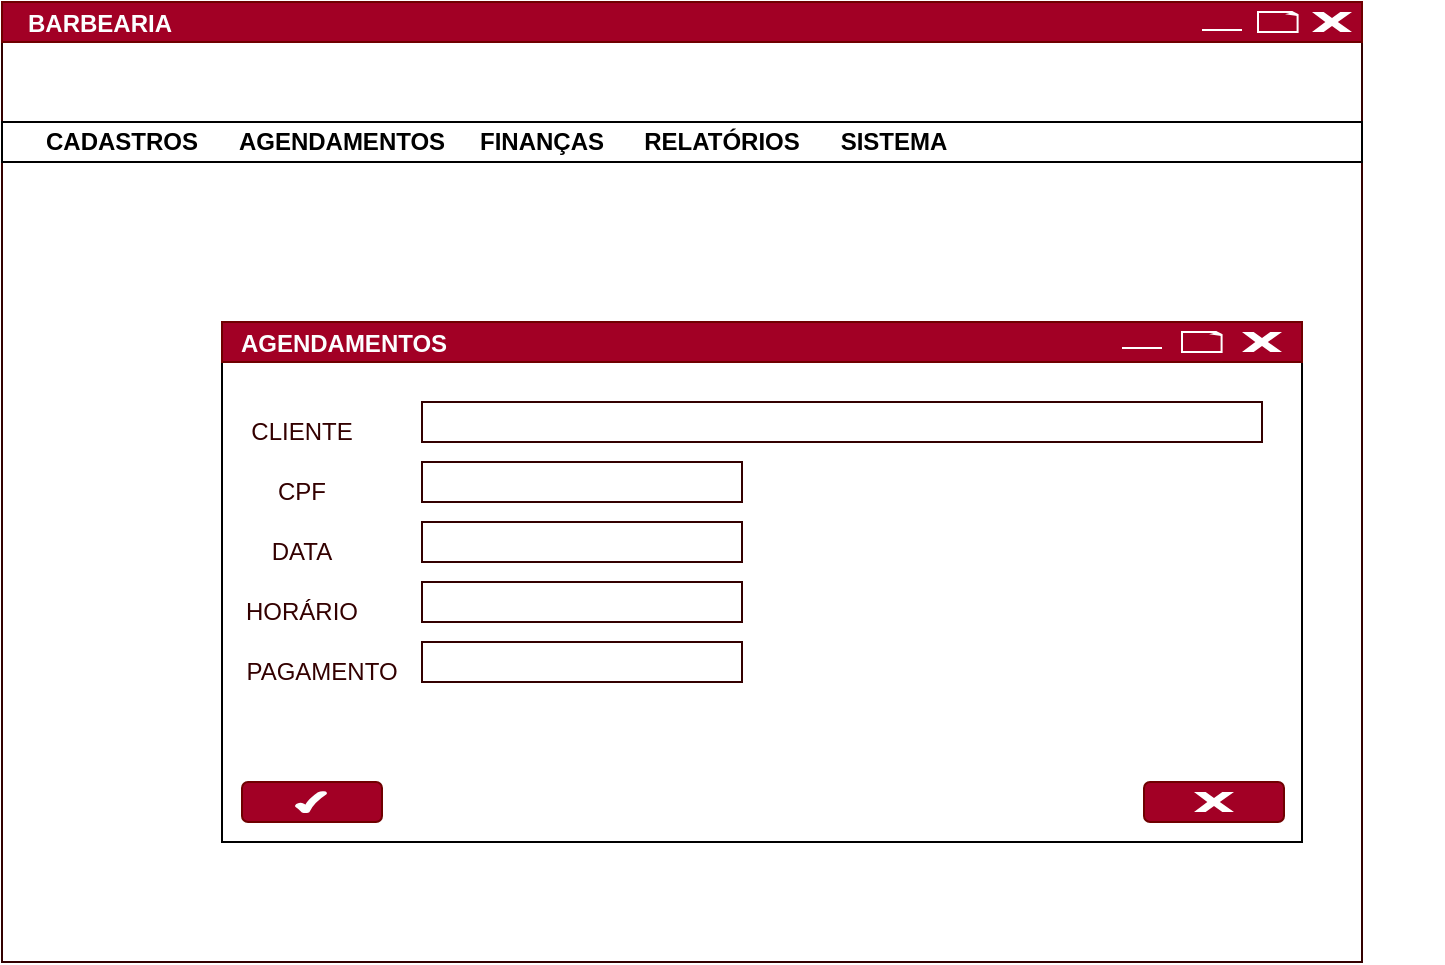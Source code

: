 <mxfile version="17.1.3" type="github">
  <diagram id="s3T_olm6coUrWhZSsFWz" name="Page-1">
    <mxGraphModel dx="955" dy="591" grid="1" gridSize="10" guides="1" tooltips="1" connect="1" arrows="1" fold="1" page="1" pageScale="1" pageWidth="827" pageHeight="1169" math="0" shadow="0">
      <root>
        <mxCell id="0" />
        <mxCell id="1" parent="0" />
        <mxCell id="sj1FuvsAlHmYrhTBf-q_-3" value="" style="rounded=0;whiteSpace=wrap;html=1;strokeColor=#330000;" parent="1" vertex="1">
          <mxGeometry x="80" y="40" width="680" height="480" as="geometry" />
        </mxCell>
        <mxCell id="sj1FuvsAlHmYrhTBf-q_-4" value="" style="rounded=0;whiteSpace=wrap;html=1;fillColor=#a20025;strokeColor=#6F0000;fontColor=#ffffff;" parent="1" vertex="1">
          <mxGeometry x="80" y="40" width="680" height="20" as="geometry" />
        </mxCell>
        <mxCell id="sj1FuvsAlHmYrhTBf-q_-5" value="" style="rounded=0;whiteSpace=wrap;html=1;" parent="1" vertex="1">
          <mxGeometry x="80" y="100" width="680" height="20" as="geometry" />
        </mxCell>
        <mxCell id="sj1FuvsAlHmYrhTBf-q_-6" value="&lt;b&gt;CADASTROS&lt;/b&gt;" style="text;html=1;strokeColor=none;fillColor=none;align=center;verticalAlign=middle;whiteSpace=wrap;rounded=0;glass=0;" parent="1" vertex="1">
          <mxGeometry x="110" y="100" width="60" height="20" as="geometry" />
        </mxCell>
        <mxCell id="sj1FuvsAlHmYrhTBf-q_-7" value="&lt;b&gt;AGENDAMENTOS&lt;/b&gt;" style="text;html=1;strokeColor=none;fillColor=none;align=center;verticalAlign=middle;whiteSpace=wrap;rounded=0;" parent="1" vertex="1">
          <mxGeometry x="220" y="100" width="60" height="20" as="geometry" />
        </mxCell>
        <mxCell id="sj1FuvsAlHmYrhTBf-q_-8" value="&lt;b&gt;FINANÇAS&lt;/b&gt;" style="text;html=1;strokeColor=none;fillColor=none;align=center;verticalAlign=middle;whiteSpace=wrap;rounded=0;glass=0;" parent="1" vertex="1">
          <mxGeometry x="320" y="100" width="60" height="20" as="geometry" />
        </mxCell>
        <mxCell id="sj1FuvsAlHmYrhTBf-q_-9" value="&lt;b&gt;RELATÓRIOS&lt;/b&gt;" style="text;html=1;strokeColor=none;fillColor=none;align=center;verticalAlign=middle;whiteSpace=wrap;rounded=0;glass=0;" parent="1" vertex="1">
          <mxGeometry x="410" y="100" width="60" height="20" as="geometry" />
        </mxCell>
        <mxCell id="sj1FuvsAlHmYrhTBf-q_-10" value="&lt;b&gt;SISTEMA&lt;/b&gt;" style="text;html=1;strokeColor=none;fillColor=none;align=center;verticalAlign=middle;whiteSpace=wrap;rounded=0;glass=0;" parent="1" vertex="1">
          <mxGeometry x="496" y="100" width="60" height="20" as="geometry" />
        </mxCell>
        <mxCell id="sj1FuvsAlHmYrhTBf-q_-11" value="" style="rounded=0;whiteSpace=wrap;html=1;glass=0;strokeColor=default;fillColor=none;" parent="1" vertex="1">
          <mxGeometry x="190" y="200" width="540" height="260" as="geometry" />
        </mxCell>
        <mxCell id="sj1FuvsAlHmYrhTBf-q_-16" value="" style="verticalLabelPosition=bottom;verticalAlign=top;html=1;shape=mxgraph.basic.x;glass=0;strokeColor=none;" parent="1" vertex="1">
          <mxGeometry x="735" y="45" width="20" height="10" as="geometry" />
        </mxCell>
        <mxCell id="sj1FuvsAlHmYrhTBf-q_-18" value="" style="whiteSpace=wrap;html=1;shape=mxgraph.basic.document;glass=0;fillColor=none;strokeColor=#FFFFFF;" parent="1" vertex="1">
          <mxGeometry x="708" y="45" width="20" height="10" as="geometry" />
        </mxCell>
        <mxCell id="sj1FuvsAlHmYrhTBf-q_-20" value="" style="line;strokeWidth=1;rotatable=0;dashed=0;labelPosition=right;align=left;verticalAlign=middle;spacingTop=0;spacingLeft=6;points=[];portConstraint=eastwest;glass=0;fillColor=none;strokeColor=#FFFFFF;" parent="1" vertex="1">
          <mxGeometry x="680" y="49" width="20" height="10" as="geometry" />
        </mxCell>
        <mxCell id="sj1FuvsAlHmYrhTBf-q_-21" value="" style="rounded=0;whiteSpace=wrap;html=1;fillColor=#a20025;strokeColor=#6F0000;fontColor=#ffffff;" parent="1" vertex="1">
          <mxGeometry x="190" y="200" width="540" height="20" as="geometry" />
        </mxCell>
        <mxCell id="sj1FuvsAlHmYrhTBf-q_-22" value="" style="line;strokeWidth=1;rotatable=0;dashed=0;labelPosition=right;align=left;verticalAlign=middle;spacingTop=0;spacingLeft=6;points=[];portConstraint=eastwest;glass=0;fillColor=none;strokeColor=#FFFFFF;" parent="1" vertex="1">
          <mxGeometry x="780" y="49" width="20" height="10" as="geometry" />
        </mxCell>
        <mxCell id="sj1FuvsAlHmYrhTBf-q_-27" value="" style="verticalLabelPosition=bottom;verticalAlign=top;html=1;shape=mxgraph.basic.x;glass=0;strokeColor=none;" parent="1" vertex="1">
          <mxGeometry x="700" y="205" width="20" height="10" as="geometry" />
        </mxCell>
        <mxCell id="sj1FuvsAlHmYrhTBf-q_-28" value="" style="whiteSpace=wrap;html=1;shape=mxgraph.basic.document;glass=0;fillColor=none;strokeColor=#FFFFFF;" parent="1" vertex="1">
          <mxGeometry x="670" y="205" width="20" height="10" as="geometry" />
        </mxCell>
        <mxCell id="sj1FuvsAlHmYrhTBf-q_-30" value="" style="line;strokeWidth=1;rotatable=0;dashed=0;labelPosition=right;align=left;verticalAlign=middle;spacingTop=0;spacingLeft=6;points=[];portConstraint=eastwest;glass=0;fillColor=none;strokeColor=#FFFFFF;" parent="1" vertex="1">
          <mxGeometry x="640" y="208" width="20" height="10" as="geometry" />
        </mxCell>
        <mxCell id="sj1FuvsAlHmYrhTBf-q_-32" value="&lt;b&gt;&lt;font color=&quot;#fcfeff&quot;&gt;BARBEARIA&lt;/font&gt;&lt;/b&gt;" style="text;html=1;strokeColor=none;fillColor=none;align=center;verticalAlign=middle;whiteSpace=wrap;rounded=0;glass=0;" parent="1" vertex="1">
          <mxGeometry x="99" y="46" width="60" height="10" as="geometry" />
        </mxCell>
        <mxCell id="sj1FuvsAlHmYrhTBf-q_-33" value="&lt;b&gt;&lt;font color=&quot;#fcfeff&quot;&gt;AGENDAMENTOS&lt;/font&gt;&lt;/b&gt;" style="text;html=1;strokeColor=none;fillColor=none;align=center;verticalAlign=middle;whiteSpace=wrap;rounded=0;glass=0;" parent="1" vertex="1">
          <mxGeometry x="221" y="206" width="60" height="10" as="geometry" />
        </mxCell>
        <mxCell id="sj1FuvsAlHmYrhTBf-q_-34" value="&lt;font color=&quot;#330000&quot;&gt;CLIENTE&lt;/font&gt;" style="text;html=1;strokeColor=none;fillColor=none;align=center;verticalAlign=middle;whiteSpace=wrap;rounded=0;glass=0;fontColor=#FCFEFF;" parent="1" vertex="1">
          <mxGeometry x="200" y="240" width="60" height="30" as="geometry" />
        </mxCell>
        <mxCell id="sj1FuvsAlHmYrhTBf-q_-35" value="&lt;font color=&quot;#330000&quot;&gt;CPF&lt;/font&gt;" style="text;html=1;strokeColor=none;fillColor=none;align=center;verticalAlign=middle;whiteSpace=wrap;rounded=0;glass=0;fontColor=#FCFEFF;" parent="1" vertex="1">
          <mxGeometry x="200" y="270" width="60" height="30" as="geometry" />
        </mxCell>
        <mxCell id="sj1FuvsAlHmYrhTBf-q_-36" value="&lt;font color=&quot;#330000&quot;&gt;DATA&lt;/font&gt;" style="text;html=1;strokeColor=none;fillColor=none;align=center;verticalAlign=middle;whiteSpace=wrap;rounded=0;glass=0;fontColor=#FCFEFF;" parent="1" vertex="1">
          <mxGeometry x="200" y="300" width="60" height="30" as="geometry" />
        </mxCell>
        <mxCell id="sj1FuvsAlHmYrhTBf-q_-37" value="&lt;font color=&quot;#330000&quot;&gt;HORÁRIO&lt;/font&gt;" style="text;html=1;strokeColor=none;fillColor=none;align=center;verticalAlign=middle;whiteSpace=wrap;rounded=0;glass=0;fontColor=#FCFEFF;" parent="1" vertex="1">
          <mxGeometry x="200" y="330" width="60" height="30" as="geometry" />
        </mxCell>
        <mxCell id="sj1FuvsAlHmYrhTBf-q_-38" value="&lt;font color=&quot;#330000&quot;&gt;PAGAMENTO&lt;/font&gt;" style="text;html=1;strokeColor=none;fillColor=none;align=center;verticalAlign=middle;whiteSpace=wrap;rounded=0;glass=0;fontColor=#FCFEFF;" parent="1" vertex="1">
          <mxGeometry x="210" y="360" width="60" height="30" as="geometry" />
        </mxCell>
        <mxCell id="sj1FuvsAlHmYrhTBf-q_-39" value="" style="rounded=0;whiteSpace=wrap;html=1;glass=0;fontColor=#330000;strokeColor=#330000;fillColor=none;" parent="1" vertex="1">
          <mxGeometry x="290" y="240" width="420" height="20" as="geometry" />
        </mxCell>
        <mxCell id="sj1FuvsAlHmYrhTBf-q_-42" value="" style="rounded=0;whiteSpace=wrap;html=1;glass=0;fontColor=#330000;strokeColor=#330000;fillColor=none;" parent="1" vertex="1">
          <mxGeometry x="290" y="270" width="160" height="20" as="geometry" />
        </mxCell>
        <mxCell id="sj1FuvsAlHmYrhTBf-q_-43" value="" style="rounded=0;whiteSpace=wrap;html=1;glass=0;fontColor=#330000;strokeColor=#330000;fillColor=none;" parent="1" vertex="1">
          <mxGeometry x="290" y="300" width="160" height="20" as="geometry" />
        </mxCell>
        <mxCell id="sj1FuvsAlHmYrhTBf-q_-44" value="" style="rounded=0;whiteSpace=wrap;html=1;glass=0;fontColor=#330000;strokeColor=#330000;fillColor=none;" parent="1" vertex="1">
          <mxGeometry x="290" y="330" width="160" height="20" as="geometry" />
        </mxCell>
        <mxCell id="sj1FuvsAlHmYrhTBf-q_-45" value="" style="rounded=0;whiteSpace=wrap;html=1;glass=0;fontColor=#330000;strokeColor=#330000;fillColor=none;" parent="1" vertex="1">
          <mxGeometry x="290" y="360" width="160" height="20" as="geometry" />
        </mxCell>
        <mxCell id="09B_ZqSjztqHLQO_VRk8-1" value="" style="rounded=1;whiteSpace=wrap;html=1;glass=0;fontColor=#ffffff;strokeColor=#6F0000;fillColor=#a20025;" vertex="1" parent="1">
          <mxGeometry x="200" y="430" width="70" height="20" as="geometry" />
        </mxCell>
        <mxCell id="09B_ZqSjztqHLQO_VRk8-2" value="" style="rounded=1;whiteSpace=wrap;html=1;glass=0;fontColor=#ffffff;strokeColor=#6F0000;fillColor=#a20025;" vertex="1" parent="1">
          <mxGeometry x="651" y="430" width="70" height="20" as="geometry" />
        </mxCell>
        <mxCell id="09B_ZqSjztqHLQO_VRk8-3" value="" style="verticalLabelPosition=bottom;verticalAlign=top;html=1;shape=mxgraph.basic.x;glass=0;strokeColor=none;" vertex="1" parent="1">
          <mxGeometry x="676" y="435" width="20" height="10" as="geometry" />
        </mxCell>
        <mxCell id="09B_ZqSjztqHLQO_VRk8-4" value="" style="verticalLabelPosition=bottom;verticalAlign=top;html=1;shape=mxgraph.basic.tick;glass=0;strokeColor=#FCFEFF;" vertex="1" parent="1">
          <mxGeometry x="227" y="435" width="15" height="10" as="geometry" />
        </mxCell>
      </root>
    </mxGraphModel>
  </diagram>
</mxfile>
